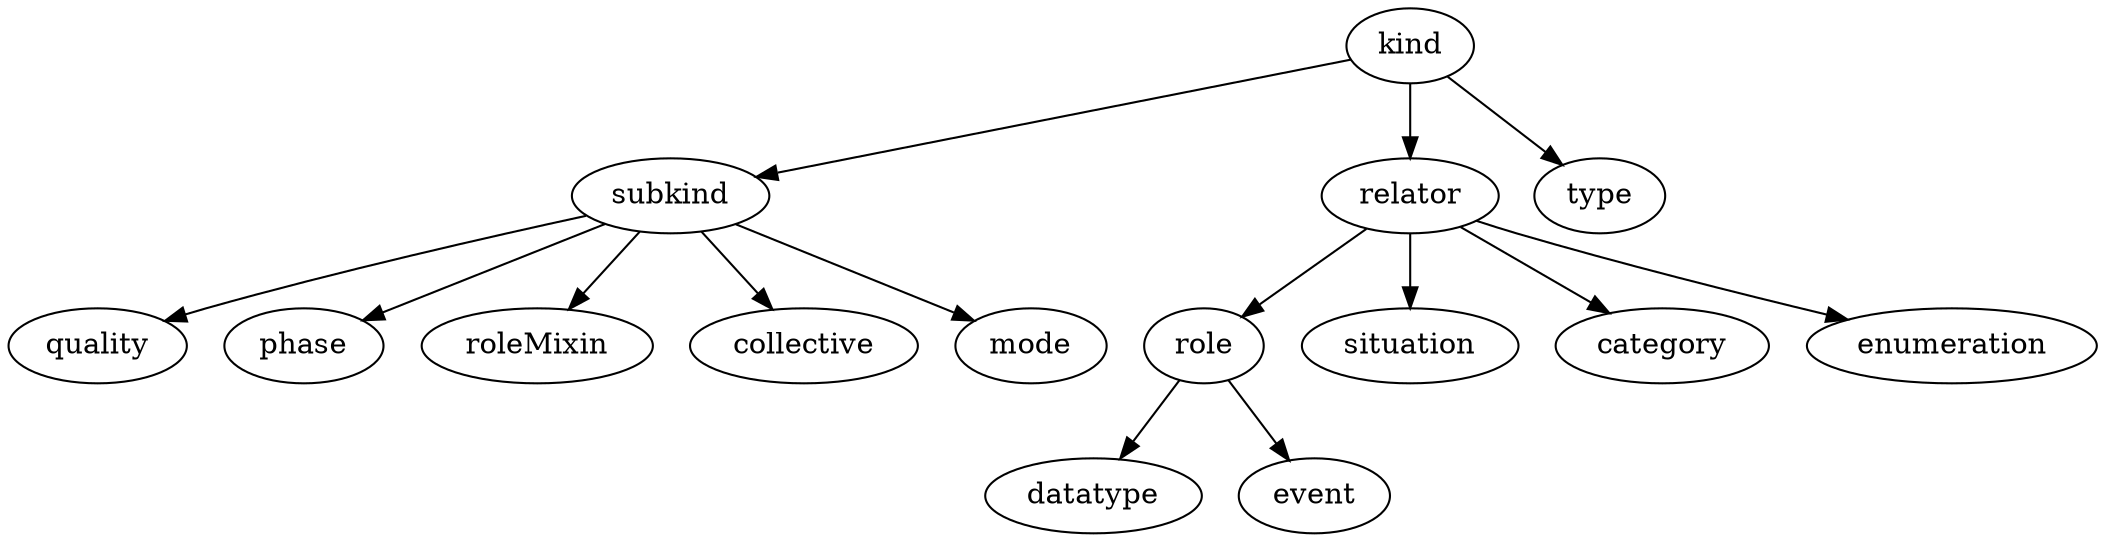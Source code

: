 strict digraph  {
kind;
subkind;
relator;
type;
quality;
phase;
roleMixin;
collective;
mode;
role;
situation;
category;
enumeration;
datatype;
event;
kind -> subkind;
kind -> relator;
kind -> type;
subkind -> quality;
subkind -> phase;
subkind -> roleMixin;
subkind -> collective;
subkind -> mode;
relator -> role;
relator -> situation;
relator -> category;
relator -> enumeration;
role -> datatype;
role -> event;
}
